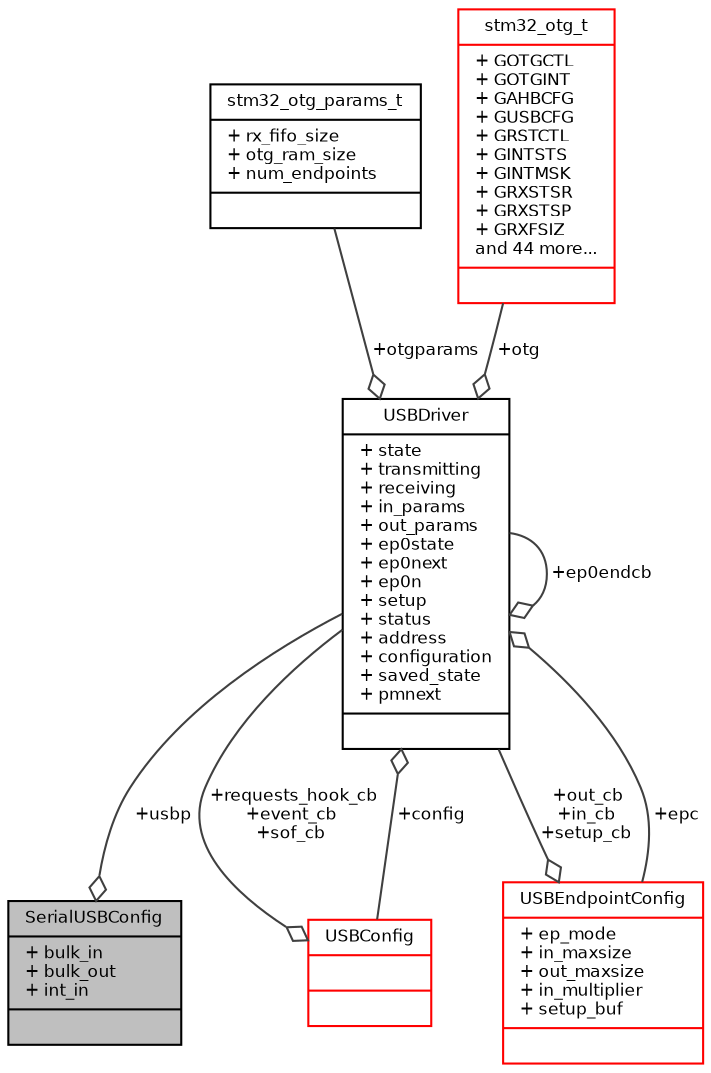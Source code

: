 digraph "SerialUSBConfig"
{
  bgcolor="transparent";
  edge [fontname="Helvetica",fontsize="8",labelfontname="Helvetica",labelfontsize="8"];
  node [fontname="Helvetica",fontsize="8",shape=record];
  Node1 [label="{SerialUSBConfig\n|+ bulk_in\l+ bulk_out\l+ int_in\l|}",height=0.2,width=0.4,color="black", fillcolor="grey75", style="filled", fontcolor="black"];
  Node2 -> Node1 [color="grey25",fontsize="8",style="solid",label=" +usbp" ,arrowhead="odiamond",fontname="Helvetica"];
  Node2 [label="{USBDriver\n|+ state\l+ transmitting\l+ receiving\l+ in_params\l+ out_params\l+ ep0state\l+ ep0next\l+ ep0n\l+ setup\l+ status\l+ address\l+ configuration\l+ saved_state\l+ pmnext\l|}",height=0.2,width=0.4,color="black",URL="$struct_u_s_b_driver.html",tooltip="Structure representing an USB driver. "];
  Node3 -> Node2 [color="grey25",fontsize="8",style="solid",label=" +config" ,arrowhead="odiamond",fontname="Helvetica"];
  Node3 [label="{USBConfig\n||}",height=0.2,width=0.4,color="red",URL="$struct_u_s_b_config.html",tooltip="Type of an USB driver configuration structure. "];
  Node2 -> Node3 [color="grey25",fontsize="8",style="solid",label=" +requests_hook_cb\n+event_cb\n+sof_cb" ,arrowhead="odiamond",fontname="Helvetica"];
  Node5 -> Node2 [color="grey25",fontsize="8",style="solid",label=" +otgparams" ,arrowhead="odiamond",fontname="Helvetica"];
  Node5 [label="{stm32_otg_params_t\n|+ rx_fifo_size\l+ otg_ram_size\l+ num_endpoints\l|}",height=0.2,width=0.4,color="black",URL="$structstm32__otg__params__t.html",tooltip="Peripheral-specific parameters block. "];
  Node2 -> Node2 [color="grey25",fontsize="8",style="solid",label=" +ep0endcb" ,arrowhead="odiamond",fontname="Helvetica"];
  Node6 -> Node2 [color="grey25",fontsize="8",style="solid",label=" +epc" ,arrowhead="odiamond",fontname="Helvetica"];
  Node6 [label="{USBEndpointConfig\n|+ ep_mode\l+ in_maxsize\l+ out_maxsize\l+ in_multiplier\l+ setup_buf\l|}",height=0.2,width=0.4,color="red",URL="$struct_u_s_b_endpoint_config.html",tooltip="Type of an USB endpoint configuration structure. "];
  Node2 -> Node6 [color="grey25",fontsize="8",style="solid",label=" +out_cb\n+in_cb\n+setup_cb" ,arrowhead="odiamond",fontname="Helvetica"];
  Node9 -> Node2 [color="grey25",fontsize="8",style="solid",label=" +otg" ,arrowhead="odiamond",fontname="Helvetica"];
  Node9 [label="{stm32_otg_t\n|+ GOTGCTL\l+ GOTGINT\l+ GAHBCFG\l+ GUSBCFG\l+ GRSTCTL\l+ GINTSTS\l+ GINTMSK\l+ GRXSTSR\l+ GRXSTSP\l+ GRXFSIZ\land 44 more...\l|}",height=0.2,width=0.4,color="red",URL="$structstm32__otg__t.html",tooltip="USB registers memory map. "];
}
